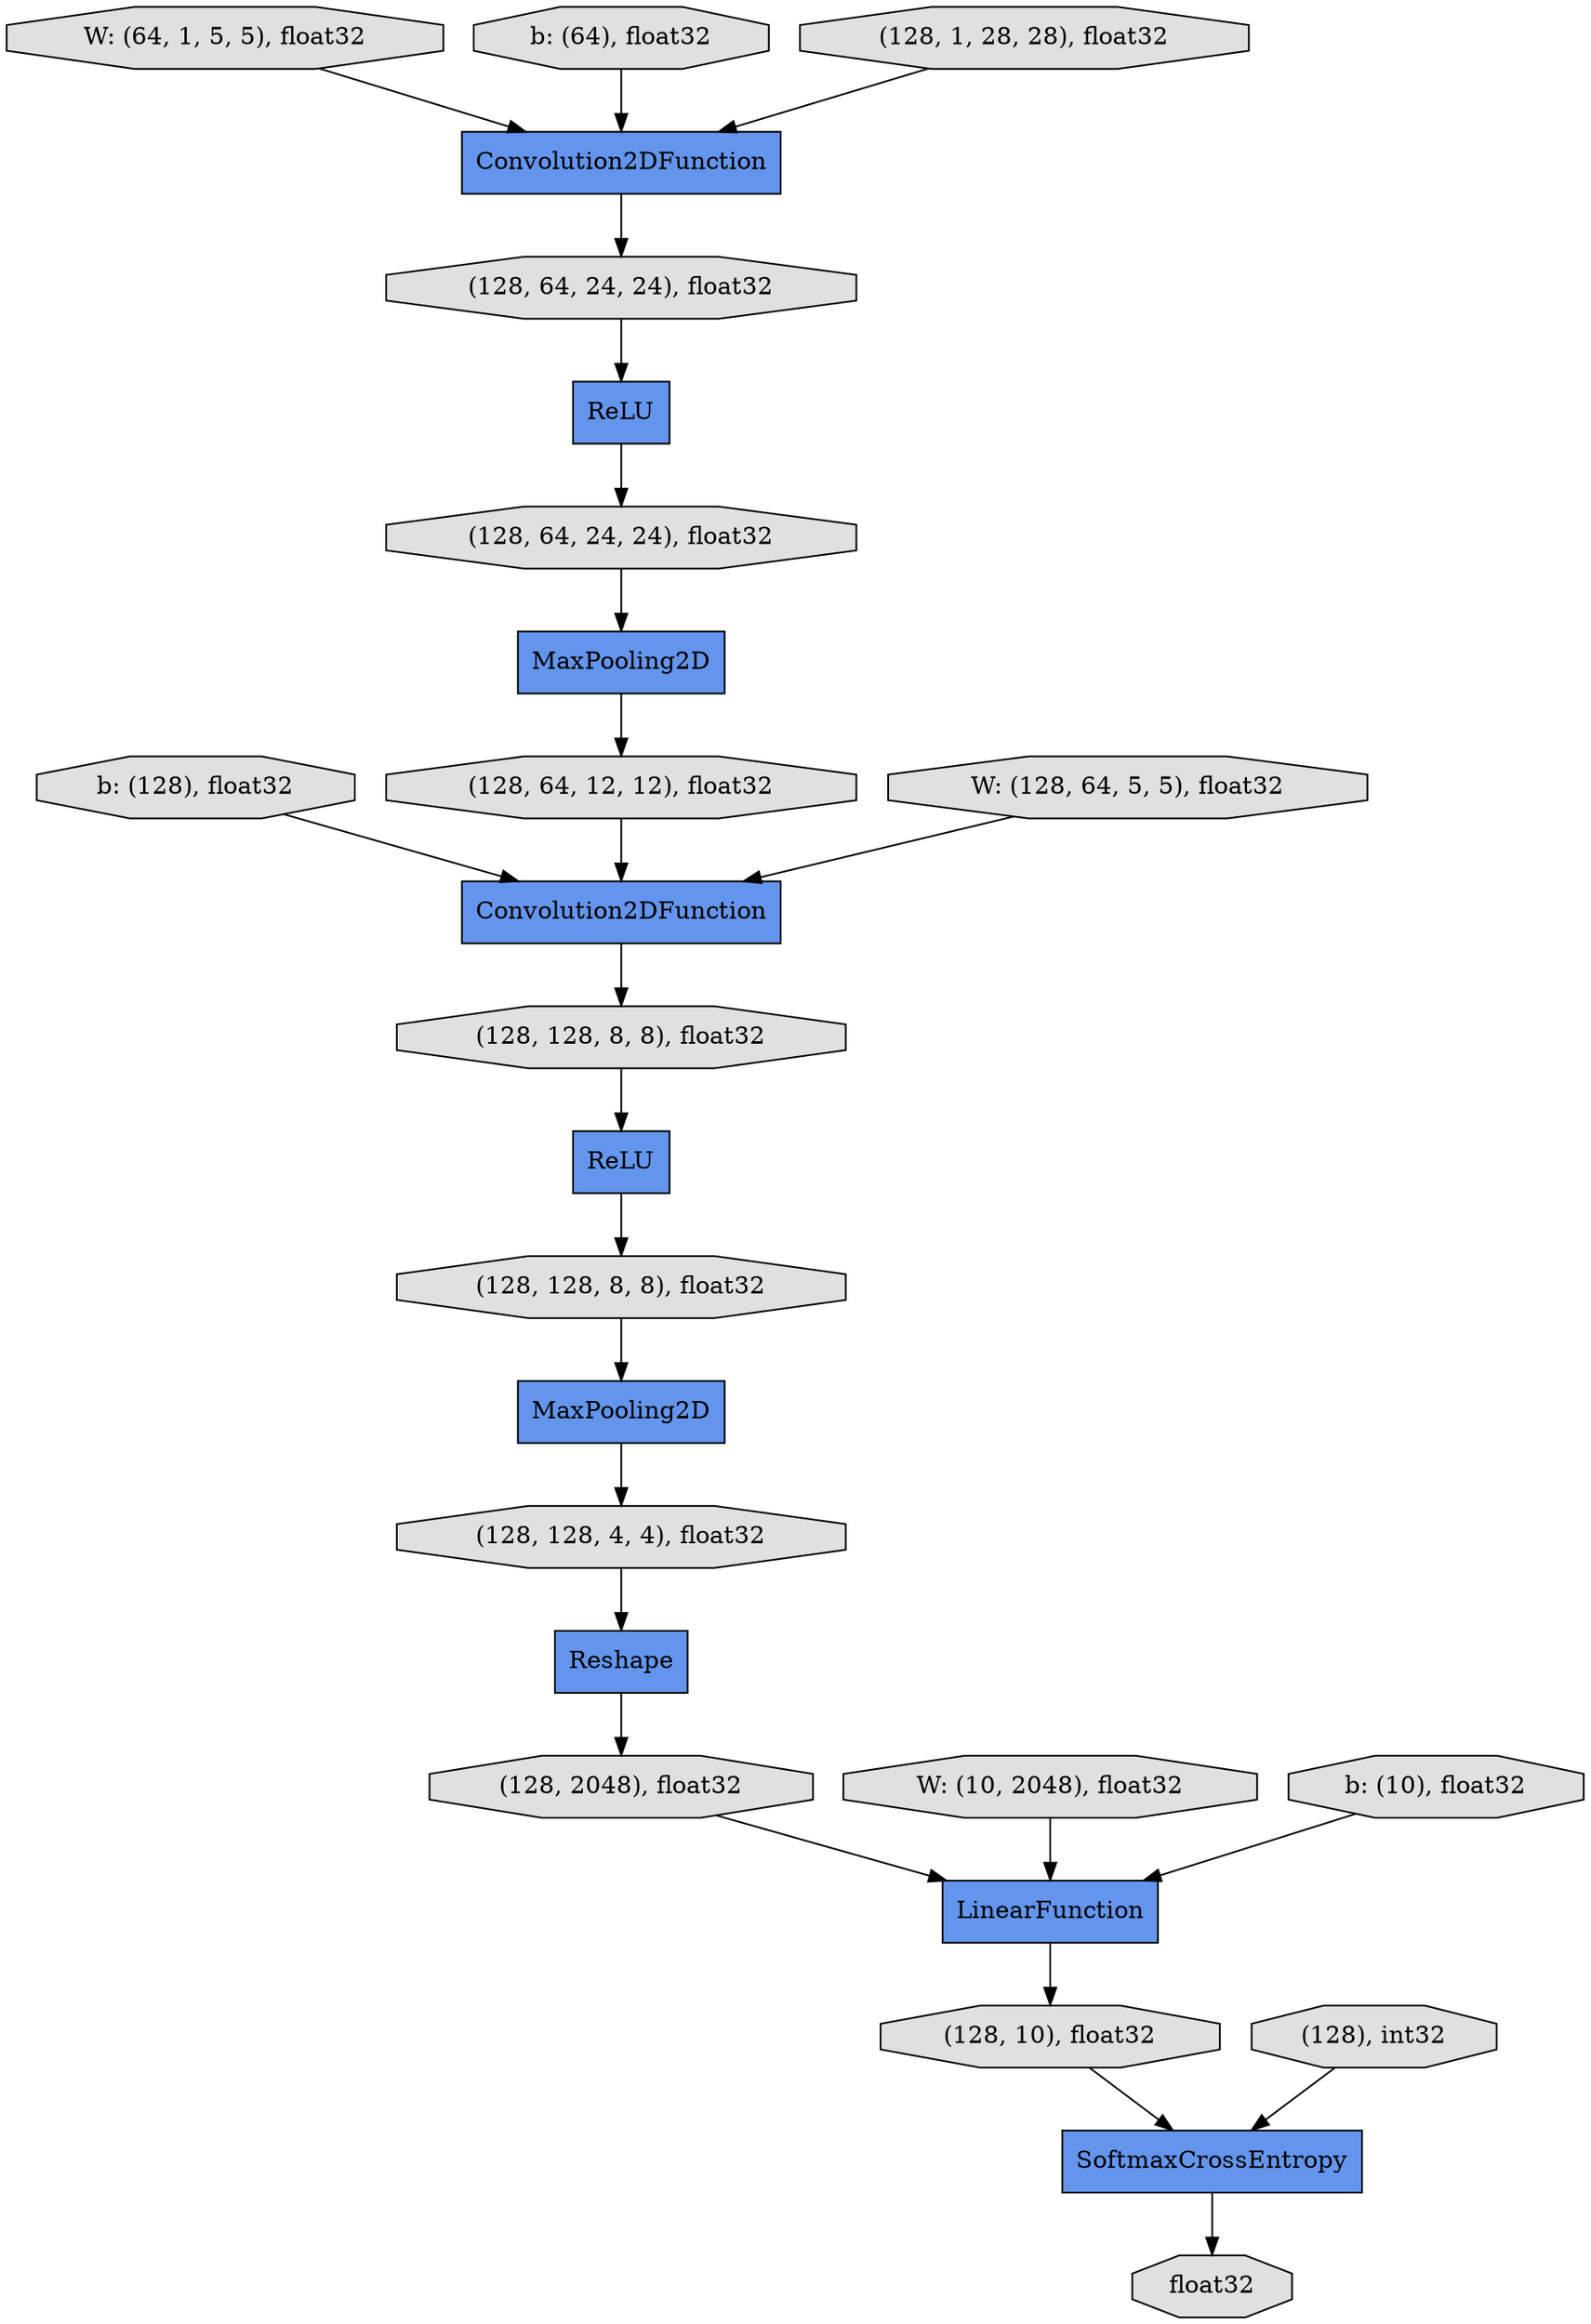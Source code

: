 digraph graphname{rankdir=TB;4689360936 [label="b: (128), float32",shape="octagon",fillcolor="#E0E0E0",style="filled"];4937963560 [label="(128, 64, 24, 24), float32",shape="octagon",fillcolor="#E0E0E0",style="filled"];4937963784 [label="ReLU",shape="record",fillcolor="#6495ED",style="filled"];4937963840 [label="MaxPooling2D",shape="record",fillcolor="#6495ED",style="filled"];4937963896 [label="(128, 64, 12, 12), float32",shape="octagon",fillcolor="#E0E0E0",style="filled"];4689361272 [label="W: (10, 2048), float32",shape="octagon",fillcolor="#E0E0E0",style="filled"];4937964008 [label="(128, 128, 8, 8), float32",shape="octagon",fillcolor="#E0E0E0",style="filled"];4937964120 [label="Reshape",shape="record",fillcolor="#6495ED",style="filled"];4937964176 [label="(128, 128, 8, 8), float32",shape="octagon",fillcolor="#E0E0E0",style="filled"];4689361608 [label="b: (10), float32",shape="octagon",fillcolor="#E0E0E0",style="filled"];4937964344 [label="(128, 128, 4, 4), float32",shape="octagon",fillcolor="#E0E0E0",style="filled"];4689359816 [label="W: (64, 1, 5, 5), float32",shape="octagon",fillcolor="#E0E0E0",style="filled"];4937964568 [label="SoftmaxCrossEntropy",shape="record",fillcolor="#6495ED",style="filled"];4937964680 [label="(128, 2048), float32",shape="octagon",fillcolor="#E0E0E0",style="filled"];4937964736 [label="LinearFunction",shape="record",fillcolor="#6495ED",style="filled"];4689218808 [label="(128), int32",shape="octagon",fillcolor="#E0E0E0",style="filled"];4937964792 [label="float32",shape="octagon",fillcolor="#E0E0E0",style="filled"];4937962776 [label="Convolution2DFunction",shape="record",fillcolor="#6495ED",style="filled"];4937964904 [label="(128, 10), float32",shape="octagon",fillcolor="#E0E0E0",style="filled"];4937962888 [label="ReLU",shape="record",fillcolor="#6495ED",style="filled"];4689360264 [label="b: (64), float32",shape="octagon",fillcolor="#E0E0E0",style="filled"];4937963000 [label="(128, 1, 28, 28), float32",shape="octagon",fillcolor="#E0E0E0",style="filled"];4937963112 [label="MaxPooling2D",shape="record",fillcolor="#6495ED",style="filled"];4689360600 [label="W: (128, 64, 5, 5), float32",shape="octagon",fillcolor="#E0E0E0",style="filled"];4937963224 [label="(128, 64, 24, 24), float32",shape="octagon",fillcolor="#E0E0E0",style="filled"];4937963504 [label="Convolution2DFunction",shape="record",fillcolor="#6495ED",style="filled"];4689360264 -> 4937962776;4689218808 -> 4937964568;4937964568 -> 4937964792;4937962888 -> 4937963560;4937963112 -> 4937963896;4937962776 -> 4937963224;4689359816 -> 4937962776;4937963000 -> 4937962776;4937964008 -> 4937963784;4689361272 -> 4937964736;4937964736 -> 4937964904;4937963560 -> 4937963112;4937963896 -> 4937963504;4937964176 -> 4937963840;4937964680 -> 4937964736;4937963784 -> 4937964176;4689360936 -> 4937963504;4937963224 -> 4937962888;4689361608 -> 4937964736;4937964344 -> 4937964120;4937964904 -> 4937964568;4937963840 -> 4937964344;4937963504 -> 4937964008;4689360600 -> 4937963504;4937964120 -> 4937964680;}